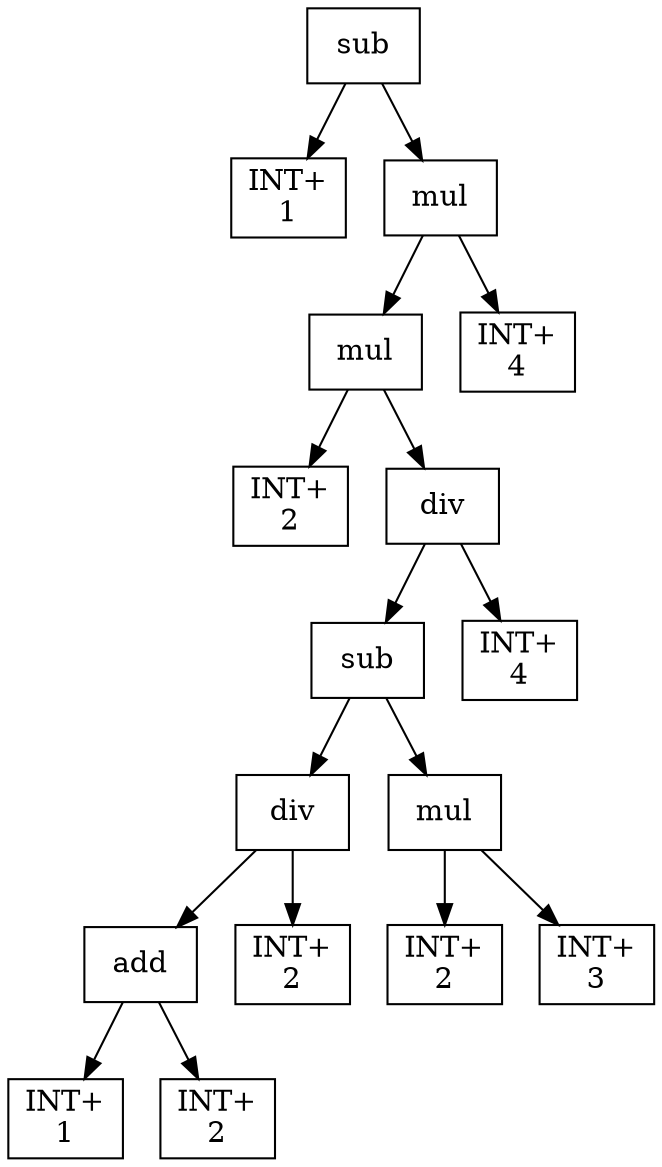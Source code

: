 digraph expr {
  node [shape=box];
  n1 [label="sub"];
  n2 [label="INT+\n1"];
  n3 [label="mul"];
  n4 [label="mul"];
  n5 [label="INT+\n2"];
  n6 [label="div"];
  n7 [label="sub"];
  n8 [label="div"];
  n9 [label="add"];
  n10 [label="INT+\n1"];
  n11 [label="INT+\n2"];
  n9 -> n10;
  n9 -> n11;
  n12 [label="INT+\n2"];
  n8 -> n9;
  n8 -> n12;
  n13 [label="mul"];
  n14 [label="INT+\n2"];
  n15 [label="INT+\n3"];
  n13 -> n14;
  n13 -> n15;
  n7 -> n8;
  n7 -> n13;
  n16 [label="INT+\n4"];
  n6 -> n7;
  n6 -> n16;
  n4 -> n5;
  n4 -> n6;
  n17 [label="INT+\n4"];
  n3 -> n4;
  n3 -> n17;
  n1 -> n2;
  n1 -> n3;
}